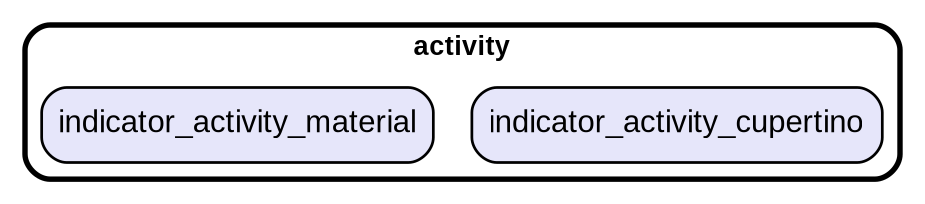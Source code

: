 digraph "" {
  graph [style=rounded fontname="Arial Black" fontsize=13 penwidth=2.6];
  node [shape=rect style="filled,rounded" fontname=Arial fontsize=15 fillcolor=Lavender penwidth=1.3];
  edge [penwidth=1.3];
  "/indicator_activity_cupertino.dart" [label="indicator_activity_cupertino"];
  "/indicator_activity_material.dart" [label="indicator_activity_material"];
  subgraph "cluster~" {
    label="activity";
    "/indicator_activity_cupertino.dart";
    "/indicator_activity_material.dart";
  }
}
